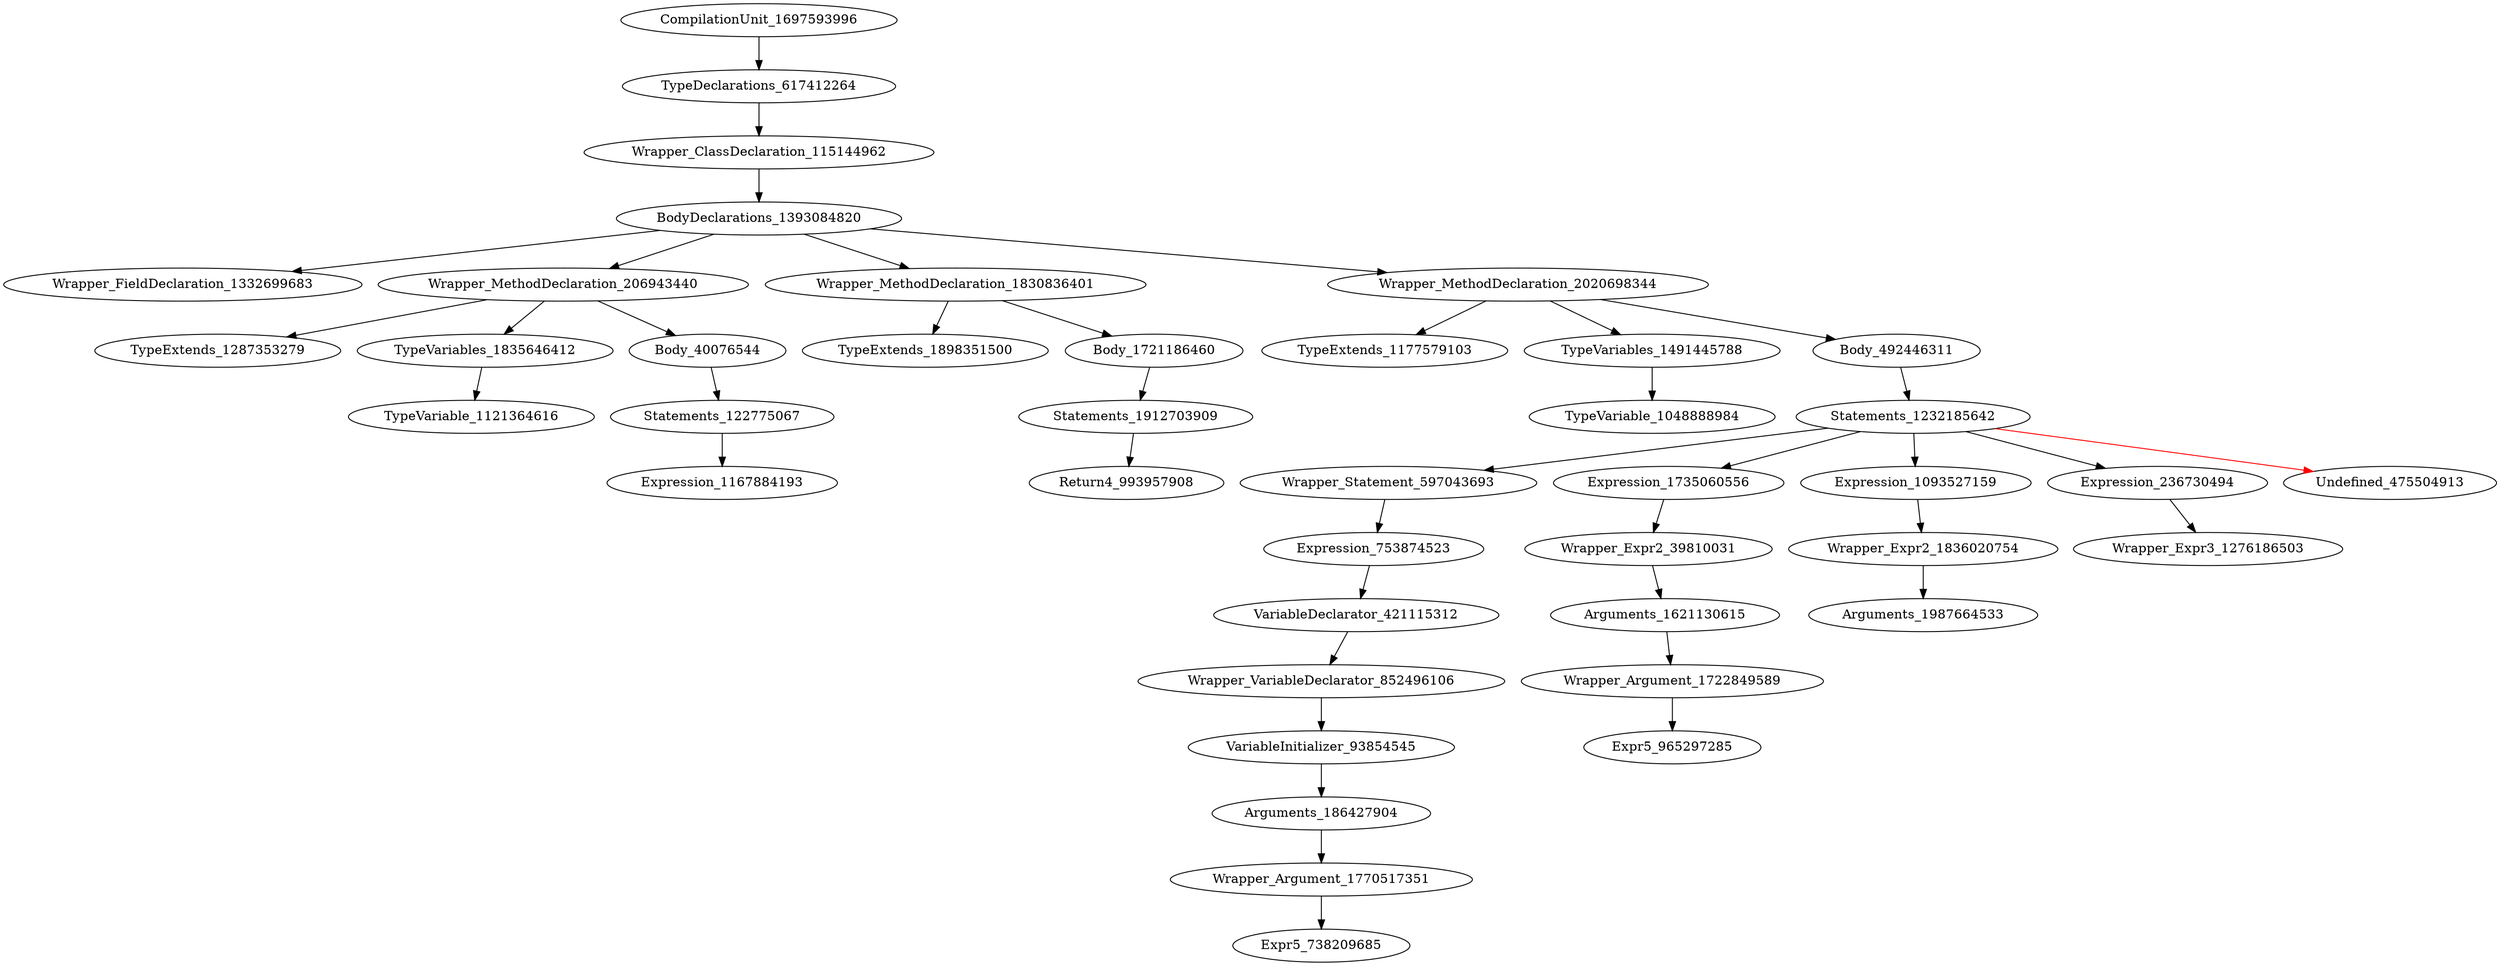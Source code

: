 digraph {
CompilationUnit_1697593996 -> TypeDeclarations_617412264
TypeDeclarations_617412264 -> Wrapper_ClassDeclaration_115144962
Wrapper_ClassDeclaration_115144962 -> BodyDeclarations_1393084820
BodyDeclarations_1393084820 -> Wrapper_FieldDeclaration_1332699683
BodyDeclarations_1393084820 -> Wrapper_MethodDeclaration_206943440
BodyDeclarations_1393084820 -> Wrapper_MethodDeclaration_1830836401
BodyDeclarations_1393084820 -> Wrapper_MethodDeclaration_2020698344
Wrapper_MethodDeclaration_206943440 -> TypeExtends_1287353279
Wrapper_MethodDeclaration_206943440 -> TypeVariables_1835646412
Wrapper_MethodDeclaration_206943440 -> Body_40076544
Wrapper_MethodDeclaration_1830836401 -> TypeExtends_1898351500
Wrapper_MethodDeclaration_1830836401 -> Body_1721186460
Wrapper_MethodDeclaration_2020698344 -> TypeExtends_1177579103
Wrapper_MethodDeclaration_2020698344 -> TypeVariables_1491445788
Wrapper_MethodDeclaration_2020698344 -> Body_492446311
TypeVariables_1835646412 -> TypeVariable_1121364616
Body_40076544 -> Statements_122775067
Body_1721186460 -> Statements_1912703909
TypeVariables_1491445788 -> TypeVariable_1048888984
Body_492446311 -> Statements_1232185642
Statements_122775067 -> Expression_1167884193
Statements_1912703909 -> Return4_993957908
Statements_1232185642 -> Wrapper_Statement_597043693
Statements_1232185642 -> Expression_1735060556
Statements_1232185642 -> Expression_1093527159
Statements_1232185642 -> Expression_236730494
Statements_1232185642 -> Undefined_475504913 [color = red] 
Wrapper_Statement_597043693 -> Expression_753874523
Expression_1735060556 -> Wrapper_Expr2_39810031
Expression_1093527159 -> Wrapper_Expr2_1836020754
Expression_236730494 -> Wrapper_Expr3_1276186503
Expression_753874523 -> VariableDeclarator_421115312
Wrapper_Expr2_39810031 -> Arguments_1621130615
Wrapper_Expr2_1836020754 -> Arguments_1987664533
VariableDeclarator_421115312 -> Wrapper_VariableDeclarator_852496106
Arguments_1621130615 -> Wrapper_Argument_1722849589
Wrapper_VariableDeclarator_852496106 -> VariableInitializer_93854545
Wrapper_Argument_1722849589 -> Expr5_965297285
VariableInitializer_93854545 -> Arguments_186427904
Arguments_186427904 -> Wrapper_Argument_1770517351
Wrapper_Argument_1770517351 -> Expr5_738209685
}